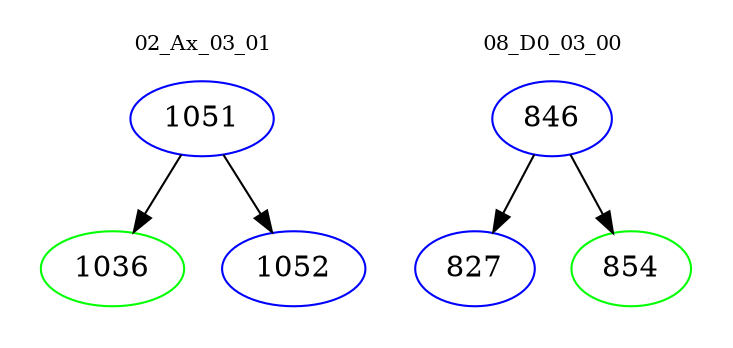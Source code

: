 digraph{
subgraph cluster_0 {
color = white
label = "02_Ax_03_01";
fontsize=10;
T0_1051 [label="1051", color="blue"]
T0_1051 -> T0_1036 [color="black"]
T0_1036 [label="1036", color="green"]
T0_1051 -> T0_1052 [color="black"]
T0_1052 [label="1052", color="blue"]
}
subgraph cluster_1 {
color = white
label = "08_D0_03_00";
fontsize=10;
T1_846 [label="846", color="blue"]
T1_846 -> T1_827 [color="black"]
T1_827 [label="827", color="blue"]
T1_846 -> T1_854 [color="black"]
T1_854 [label="854", color="green"]
}
}
